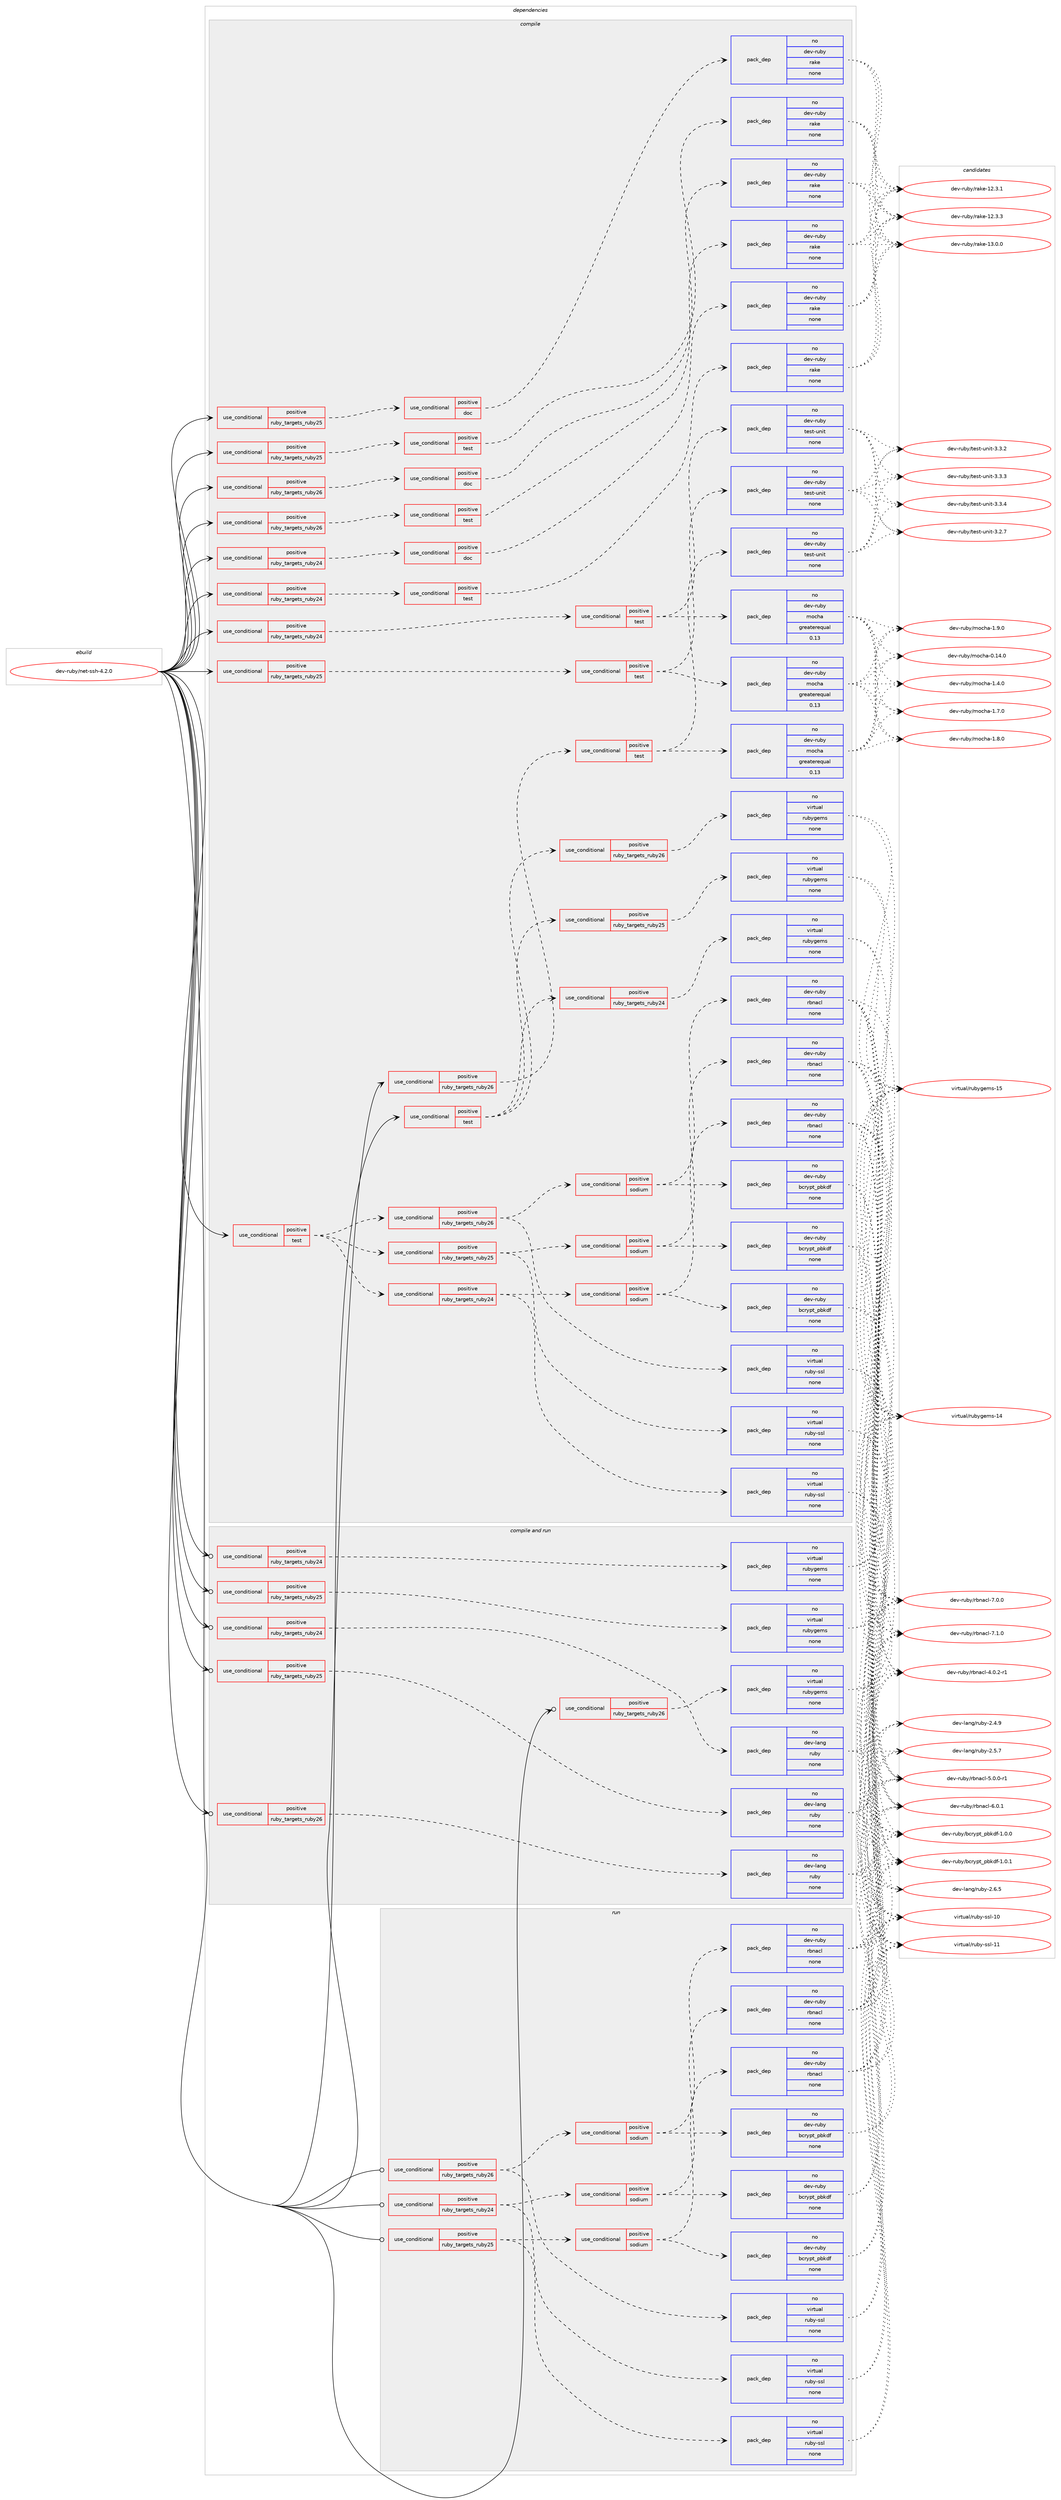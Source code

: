 digraph prolog {

# *************
# Graph options
# *************

newrank=true;
concentrate=true;
compound=true;
graph [rankdir=LR,fontname=Helvetica,fontsize=10,ranksep=1.5];#, ranksep=2.5, nodesep=0.2];
edge  [arrowhead=vee];
node  [fontname=Helvetica,fontsize=10];

# **********
# The ebuild
# **********

subgraph cluster_leftcol {
color=gray;
rank=same;
label=<<i>ebuild</i>>;
id [label="dev-ruby/net-ssh-4.2.0", color=red, width=4, href="../dev-ruby/net-ssh-4.2.0.svg"];
}

# ****************
# The dependencies
# ****************

subgraph cluster_midcol {
color=gray;
label=<<i>dependencies</i>>;
subgraph cluster_compile {
fillcolor="#eeeeee";
style=filled;
label=<<i>compile</i>>;
subgraph cond169025 {
dependency697955 [label=<<TABLE BORDER="0" CELLBORDER="1" CELLSPACING="0" CELLPADDING="4"><TR><TD ROWSPAN="3" CELLPADDING="10">use_conditional</TD></TR><TR><TD>positive</TD></TR><TR><TD>ruby_targets_ruby24</TD></TR></TABLE>>, shape=none, color=red];
subgraph cond169026 {
dependency697956 [label=<<TABLE BORDER="0" CELLBORDER="1" CELLSPACING="0" CELLPADDING="4"><TR><TD ROWSPAN="3" CELLPADDING="10">use_conditional</TD></TR><TR><TD>positive</TD></TR><TR><TD>doc</TD></TR></TABLE>>, shape=none, color=red];
subgraph pack516909 {
dependency697957 [label=<<TABLE BORDER="0" CELLBORDER="1" CELLSPACING="0" CELLPADDING="4" WIDTH="220"><TR><TD ROWSPAN="6" CELLPADDING="30">pack_dep</TD></TR><TR><TD WIDTH="110">no</TD></TR><TR><TD>dev-ruby</TD></TR><TR><TD>rake</TD></TR><TR><TD>none</TD></TR><TR><TD></TD></TR></TABLE>>, shape=none, color=blue];
}
dependency697956:e -> dependency697957:w [weight=20,style="dashed",arrowhead="vee"];
}
dependency697955:e -> dependency697956:w [weight=20,style="dashed",arrowhead="vee"];
}
id:e -> dependency697955:w [weight=20,style="solid",arrowhead="vee"];
subgraph cond169027 {
dependency697958 [label=<<TABLE BORDER="0" CELLBORDER="1" CELLSPACING="0" CELLPADDING="4"><TR><TD ROWSPAN="3" CELLPADDING="10">use_conditional</TD></TR><TR><TD>positive</TD></TR><TR><TD>ruby_targets_ruby24</TD></TR></TABLE>>, shape=none, color=red];
subgraph cond169028 {
dependency697959 [label=<<TABLE BORDER="0" CELLBORDER="1" CELLSPACING="0" CELLPADDING="4"><TR><TD ROWSPAN="3" CELLPADDING="10">use_conditional</TD></TR><TR><TD>positive</TD></TR><TR><TD>test</TD></TR></TABLE>>, shape=none, color=red];
subgraph pack516910 {
dependency697960 [label=<<TABLE BORDER="0" CELLBORDER="1" CELLSPACING="0" CELLPADDING="4" WIDTH="220"><TR><TD ROWSPAN="6" CELLPADDING="30">pack_dep</TD></TR><TR><TD WIDTH="110">no</TD></TR><TR><TD>dev-ruby</TD></TR><TR><TD>rake</TD></TR><TR><TD>none</TD></TR><TR><TD></TD></TR></TABLE>>, shape=none, color=blue];
}
dependency697959:e -> dependency697960:w [weight=20,style="dashed",arrowhead="vee"];
}
dependency697958:e -> dependency697959:w [weight=20,style="dashed",arrowhead="vee"];
}
id:e -> dependency697958:w [weight=20,style="solid",arrowhead="vee"];
subgraph cond169029 {
dependency697961 [label=<<TABLE BORDER="0" CELLBORDER="1" CELLSPACING="0" CELLPADDING="4"><TR><TD ROWSPAN="3" CELLPADDING="10">use_conditional</TD></TR><TR><TD>positive</TD></TR><TR><TD>ruby_targets_ruby24</TD></TR></TABLE>>, shape=none, color=red];
subgraph cond169030 {
dependency697962 [label=<<TABLE BORDER="0" CELLBORDER="1" CELLSPACING="0" CELLPADDING="4"><TR><TD ROWSPAN="3" CELLPADDING="10">use_conditional</TD></TR><TR><TD>positive</TD></TR><TR><TD>test</TD></TR></TABLE>>, shape=none, color=red];
subgraph pack516911 {
dependency697963 [label=<<TABLE BORDER="0" CELLBORDER="1" CELLSPACING="0" CELLPADDING="4" WIDTH="220"><TR><TD ROWSPAN="6" CELLPADDING="30">pack_dep</TD></TR><TR><TD WIDTH="110">no</TD></TR><TR><TD>dev-ruby</TD></TR><TR><TD>test-unit</TD></TR><TR><TD>none</TD></TR><TR><TD></TD></TR></TABLE>>, shape=none, color=blue];
}
dependency697962:e -> dependency697963:w [weight=20,style="dashed",arrowhead="vee"];
subgraph pack516912 {
dependency697964 [label=<<TABLE BORDER="0" CELLBORDER="1" CELLSPACING="0" CELLPADDING="4" WIDTH="220"><TR><TD ROWSPAN="6" CELLPADDING="30">pack_dep</TD></TR><TR><TD WIDTH="110">no</TD></TR><TR><TD>dev-ruby</TD></TR><TR><TD>mocha</TD></TR><TR><TD>greaterequal</TD></TR><TR><TD>0.13</TD></TR></TABLE>>, shape=none, color=blue];
}
dependency697962:e -> dependency697964:w [weight=20,style="dashed",arrowhead="vee"];
}
dependency697961:e -> dependency697962:w [weight=20,style="dashed",arrowhead="vee"];
}
id:e -> dependency697961:w [weight=20,style="solid",arrowhead="vee"];
subgraph cond169031 {
dependency697965 [label=<<TABLE BORDER="0" CELLBORDER="1" CELLSPACING="0" CELLPADDING="4"><TR><TD ROWSPAN="3" CELLPADDING="10">use_conditional</TD></TR><TR><TD>positive</TD></TR><TR><TD>ruby_targets_ruby25</TD></TR></TABLE>>, shape=none, color=red];
subgraph cond169032 {
dependency697966 [label=<<TABLE BORDER="0" CELLBORDER="1" CELLSPACING="0" CELLPADDING="4"><TR><TD ROWSPAN="3" CELLPADDING="10">use_conditional</TD></TR><TR><TD>positive</TD></TR><TR><TD>doc</TD></TR></TABLE>>, shape=none, color=red];
subgraph pack516913 {
dependency697967 [label=<<TABLE BORDER="0" CELLBORDER="1" CELLSPACING="0" CELLPADDING="4" WIDTH="220"><TR><TD ROWSPAN="6" CELLPADDING="30">pack_dep</TD></TR><TR><TD WIDTH="110">no</TD></TR><TR><TD>dev-ruby</TD></TR><TR><TD>rake</TD></TR><TR><TD>none</TD></TR><TR><TD></TD></TR></TABLE>>, shape=none, color=blue];
}
dependency697966:e -> dependency697967:w [weight=20,style="dashed",arrowhead="vee"];
}
dependency697965:e -> dependency697966:w [weight=20,style="dashed",arrowhead="vee"];
}
id:e -> dependency697965:w [weight=20,style="solid",arrowhead="vee"];
subgraph cond169033 {
dependency697968 [label=<<TABLE BORDER="0" CELLBORDER="1" CELLSPACING="0" CELLPADDING="4"><TR><TD ROWSPAN="3" CELLPADDING="10">use_conditional</TD></TR><TR><TD>positive</TD></TR><TR><TD>ruby_targets_ruby25</TD></TR></TABLE>>, shape=none, color=red];
subgraph cond169034 {
dependency697969 [label=<<TABLE BORDER="0" CELLBORDER="1" CELLSPACING="0" CELLPADDING="4"><TR><TD ROWSPAN="3" CELLPADDING="10">use_conditional</TD></TR><TR><TD>positive</TD></TR><TR><TD>test</TD></TR></TABLE>>, shape=none, color=red];
subgraph pack516914 {
dependency697970 [label=<<TABLE BORDER="0" CELLBORDER="1" CELLSPACING="0" CELLPADDING="4" WIDTH="220"><TR><TD ROWSPAN="6" CELLPADDING="30">pack_dep</TD></TR><TR><TD WIDTH="110">no</TD></TR><TR><TD>dev-ruby</TD></TR><TR><TD>rake</TD></TR><TR><TD>none</TD></TR><TR><TD></TD></TR></TABLE>>, shape=none, color=blue];
}
dependency697969:e -> dependency697970:w [weight=20,style="dashed",arrowhead="vee"];
}
dependency697968:e -> dependency697969:w [weight=20,style="dashed",arrowhead="vee"];
}
id:e -> dependency697968:w [weight=20,style="solid",arrowhead="vee"];
subgraph cond169035 {
dependency697971 [label=<<TABLE BORDER="0" CELLBORDER="1" CELLSPACING="0" CELLPADDING="4"><TR><TD ROWSPAN="3" CELLPADDING="10">use_conditional</TD></TR><TR><TD>positive</TD></TR><TR><TD>ruby_targets_ruby25</TD></TR></TABLE>>, shape=none, color=red];
subgraph cond169036 {
dependency697972 [label=<<TABLE BORDER="0" CELLBORDER="1" CELLSPACING="0" CELLPADDING="4"><TR><TD ROWSPAN="3" CELLPADDING="10">use_conditional</TD></TR><TR><TD>positive</TD></TR><TR><TD>test</TD></TR></TABLE>>, shape=none, color=red];
subgraph pack516915 {
dependency697973 [label=<<TABLE BORDER="0" CELLBORDER="1" CELLSPACING="0" CELLPADDING="4" WIDTH="220"><TR><TD ROWSPAN="6" CELLPADDING="30">pack_dep</TD></TR><TR><TD WIDTH="110">no</TD></TR><TR><TD>dev-ruby</TD></TR><TR><TD>test-unit</TD></TR><TR><TD>none</TD></TR><TR><TD></TD></TR></TABLE>>, shape=none, color=blue];
}
dependency697972:e -> dependency697973:w [weight=20,style="dashed",arrowhead="vee"];
subgraph pack516916 {
dependency697974 [label=<<TABLE BORDER="0" CELLBORDER="1" CELLSPACING="0" CELLPADDING="4" WIDTH="220"><TR><TD ROWSPAN="6" CELLPADDING="30">pack_dep</TD></TR><TR><TD WIDTH="110">no</TD></TR><TR><TD>dev-ruby</TD></TR><TR><TD>mocha</TD></TR><TR><TD>greaterequal</TD></TR><TR><TD>0.13</TD></TR></TABLE>>, shape=none, color=blue];
}
dependency697972:e -> dependency697974:w [weight=20,style="dashed",arrowhead="vee"];
}
dependency697971:e -> dependency697972:w [weight=20,style="dashed",arrowhead="vee"];
}
id:e -> dependency697971:w [weight=20,style="solid",arrowhead="vee"];
subgraph cond169037 {
dependency697975 [label=<<TABLE BORDER="0" CELLBORDER="1" CELLSPACING="0" CELLPADDING="4"><TR><TD ROWSPAN="3" CELLPADDING="10">use_conditional</TD></TR><TR><TD>positive</TD></TR><TR><TD>ruby_targets_ruby26</TD></TR></TABLE>>, shape=none, color=red];
subgraph cond169038 {
dependency697976 [label=<<TABLE BORDER="0" CELLBORDER="1" CELLSPACING="0" CELLPADDING="4"><TR><TD ROWSPAN="3" CELLPADDING="10">use_conditional</TD></TR><TR><TD>positive</TD></TR><TR><TD>doc</TD></TR></TABLE>>, shape=none, color=red];
subgraph pack516917 {
dependency697977 [label=<<TABLE BORDER="0" CELLBORDER="1" CELLSPACING="0" CELLPADDING="4" WIDTH="220"><TR><TD ROWSPAN="6" CELLPADDING="30">pack_dep</TD></TR><TR><TD WIDTH="110">no</TD></TR><TR><TD>dev-ruby</TD></TR><TR><TD>rake</TD></TR><TR><TD>none</TD></TR><TR><TD></TD></TR></TABLE>>, shape=none, color=blue];
}
dependency697976:e -> dependency697977:w [weight=20,style="dashed",arrowhead="vee"];
}
dependency697975:e -> dependency697976:w [weight=20,style="dashed",arrowhead="vee"];
}
id:e -> dependency697975:w [weight=20,style="solid",arrowhead="vee"];
subgraph cond169039 {
dependency697978 [label=<<TABLE BORDER="0" CELLBORDER="1" CELLSPACING="0" CELLPADDING="4"><TR><TD ROWSPAN="3" CELLPADDING="10">use_conditional</TD></TR><TR><TD>positive</TD></TR><TR><TD>ruby_targets_ruby26</TD></TR></TABLE>>, shape=none, color=red];
subgraph cond169040 {
dependency697979 [label=<<TABLE BORDER="0" CELLBORDER="1" CELLSPACING="0" CELLPADDING="4"><TR><TD ROWSPAN="3" CELLPADDING="10">use_conditional</TD></TR><TR><TD>positive</TD></TR><TR><TD>test</TD></TR></TABLE>>, shape=none, color=red];
subgraph pack516918 {
dependency697980 [label=<<TABLE BORDER="0" CELLBORDER="1" CELLSPACING="0" CELLPADDING="4" WIDTH="220"><TR><TD ROWSPAN="6" CELLPADDING="30">pack_dep</TD></TR><TR><TD WIDTH="110">no</TD></TR><TR><TD>dev-ruby</TD></TR><TR><TD>rake</TD></TR><TR><TD>none</TD></TR><TR><TD></TD></TR></TABLE>>, shape=none, color=blue];
}
dependency697979:e -> dependency697980:w [weight=20,style="dashed",arrowhead="vee"];
}
dependency697978:e -> dependency697979:w [weight=20,style="dashed",arrowhead="vee"];
}
id:e -> dependency697978:w [weight=20,style="solid",arrowhead="vee"];
subgraph cond169041 {
dependency697981 [label=<<TABLE BORDER="0" CELLBORDER="1" CELLSPACING="0" CELLPADDING="4"><TR><TD ROWSPAN="3" CELLPADDING="10">use_conditional</TD></TR><TR><TD>positive</TD></TR><TR><TD>ruby_targets_ruby26</TD></TR></TABLE>>, shape=none, color=red];
subgraph cond169042 {
dependency697982 [label=<<TABLE BORDER="0" CELLBORDER="1" CELLSPACING="0" CELLPADDING="4"><TR><TD ROWSPAN="3" CELLPADDING="10">use_conditional</TD></TR><TR><TD>positive</TD></TR><TR><TD>test</TD></TR></TABLE>>, shape=none, color=red];
subgraph pack516919 {
dependency697983 [label=<<TABLE BORDER="0" CELLBORDER="1" CELLSPACING="0" CELLPADDING="4" WIDTH="220"><TR><TD ROWSPAN="6" CELLPADDING="30">pack_dep</TD></TR><TR><TD WIDTH="110">no</TD></TR><TR><TD>dev-ruby</TD></TR><TR><TD>test-unit</TD></TR><TR><TD>none</TD></TR><TR><TD></TD></TR></TABLE>>, shape=none, color=blue];
}
dependency697982:e -> dependency697983:w [weight=20,style="dashed",arrowhead="vee"];
subgraph pack516920 {
dependency697984 [label=<<TABLE BORDER="0" CELLBORDER="1" CELLSPACING="0" CELLPADDING="4" WIDTH="220"><TR><TD ROWSPAN="6" CELLPADDING="30">pack_dep</TD></TR><TR><TD WIDTH="110">no</TD></TR><TR><TD>dev-ruby</TD></TR><TR><TD>mocha</TD></TR><TR><TD>greaterequal</TD></TR><TR><TD>0.13</TD></TR></TABLE>>, shape=none, color=blue];
}
dependency697982:e -> dependency697984:w [weight=20,style="dashed",arrowhead="vee"];
}
dependency697981:e -> dependency697982:w [weight=20,style="dashed",arrowhead="vee"];
}
id:e -> dependency697981:w [weight=20,style="solid",arrowhead="vee"];
subgraph cond169043 {
dependency697985 [label=<<TABLE BORDER="0" CELLBORDER="1" CELLSPACING="0" CELLPADDING="4"><TR><TD ROWSPAN="3" CELLPADDING="10">use_conditional</TD></TR><TR><TD>positive</TD></TR><TR><TD>test</TD></TR></TABLE>>, shape=none, color=red];
subgraph cond169044 {
dependency697986 [label=<<TABLE BORDER="0" CELLBORDER="1" CELLSPACING="0" CELLPADDING="4"><TR><TD ROWSPAN="3" CELLPADDING="10">use_conditional</TD></TR><TR><TD>positive</TD></TR><TR><TD>ruby_targets_ruby24</TD></TR></TABLE>>, shape=none, color=red];
subgraph pack516921 {
dependency697987 [label=<<TABLE BORDER="0" CELLBORDER="1" CELLSPACING="0" CELLPADDING="4" WIDTH="220"><TR><TD ROWSPAN="6" CELLPADDING="30">pack_dep</TD></TR><TR><TD WIDTH="110">no</TD></TR><TR><TD>virtual</TD></TR><TR><TD>ruby-ssl</TD></TR><TR><TD>none</TD></TR><TR><TD></TD></TR></TABLE>>, shape=none, color=blue];
}
dependency697986:e -> dependency697987:w [weight=20,style="dashed",arrowhead="vee"];
subgraph cond169045 {
dependency697988 [label=<<TABLE BORDER="0" CELLBORDER="1" CELLSPACING="0" CELLPADDING="4"><TR><TD ROWSPAN="3" CELLPADDING="10">use_conditional</TD></TR><TR><TD>positive</TD></TR><TR><TD>sodium</TD></TR></TABLE>>, shape=none, color=red];
subgraph pack516922 {
dependency697989 [label=<<TABLE BORDER="0" CELLBORDER="1" CELLSPACING="0" CELLPADDING="4" WIDTH="220"><TR><TD ROWSPAN="6" CELLPADDING="30">pack_dep</TD></TR><TR><TD WIDTH="110">no</TD></TR><TR><TD>dev-ruby</TD></TR><TR><TD>rbnacl</TD></TR><TR><TD>none</TD></TR><TR><TD></TD></TR></TABLE>>, shape=none, color=blue];
}
dependency697988:e -> dependency697989:w [weight=20,style="dashed",arrowhead="vee"];
subgraph pack516923 {
dependency697990 [label=<<TABLE BORDER="0" CELLBORDER="1" CELLSPACING="0" CELLPADDING="4" WIDTH="220"><TR><TD ROWSPAN="6" CELLPADDING="30">pack_dep</TD></TR><TR><TD WIDTH="110">no</TD></TR><TR><TD>dev-ruby</TD></TR><TR><TD>bcrypt_pbkdf</TD></TR><TR><TD>none</TD></TR><TR><TD></TD></TR></TABLE>>, shape=none, color=blue];
}
dependency697988:e -> dependency697990:w [weight=20,style="dashed",arrowhead="vee"];
}
dependency697986:e -> dependency697988:w [weight=20,style="dashed",arrowhead="vee"];
}
dependency697985:e -> dependency697986:w [weight=20,style="dashed",arrowhead="vee"];
subgraph cond169046 {
dependency697991 [label=<<TABLE BORDER="0" CELLBORDER="1" CELLSPACING="0" CELLPADDING="4"><TR><TD ROWSPAN="3" CELLPADDING="10">use_conditional</TD></TR><TR><TD>positive</TD></TR><TR><TD>ruby_targets_ruby25</TD></TR></TABLE>>, shape=none, color=red];
subgraph pack516924 {
dependency697992 [label=<<TABLE BORDER="0" CELLBORDER="1" CELLSPACING="0" CELLPADDING="4" WIDTH="220"><TR><TD ROWSPAN="6" CELLPADDING="30">pack_dep</TD></TR><TR><TD WIDTH="110">no</TD></TR><TR><TD>virtual</TD></TR><TR><TD>ruby-ssl</TD></TR><TR><TD>none</TD></TR><TR><TD></TD></TR></TABLE>>, shape=none, color=blue];
}
dependency697991:e -> dependency697992:w [weight=20,style="dashed",arrowhead="vee"];
subgraph cond169047 {
dependency697993 [label=<<TABLE BORDER="0" CELLBORDER="1" CELLSPACING="0" CELLPADDING="4"><TR><TD ROWSPAN="3" CELLPADDING="10">use_conditional</TD></TR><TR><TD>positive</TD></TR><TR><TD>sodium</TD></TR></TABLE>>, shape=none, color=red];
subgraph pack516925 {
dependency697994 [label=<<TABLE BORDER="0" CELLBORDER="1" CELLSPACING="0" CELLPADDING="4" WIDTH="220"><TR><TD ROWSPAN="6" CELLPADDING="30">pack_dep</TD></TR><TR><TD WIDTH="110">no</TD></TR><TR><TD>dev-ruby</TD></TR><TR><TD>rbnacl</TD></TR><TR><TD>none</TD></TR><TR><TD></TD></TR></TABLE>>, shape=none, color=blue];
}
dependency697993:e -> dependency697994:w [weight=20,style="dashed",arrowhead="vee"];
subgraph pack516926 {
dependency697995 [label=<<TABLE BORDER="0" CELLBORDER="1" CELLSPACING="0" CELLPADDING="4" WIDTH="220"><TR><TD ROWSPAN="6" CELLPADDING="30">pack_dep</TD></TR><TR><TD WIDTH="110">no</TD></TR><TR><TD>dev-ruby</TD></TR><TR><TD>bcrypt_pbkdf</TD></TR><TR><TD>none</TD></TR><TR><TD></TD></TR></TABLE>>, shape=none, color=blue];
}
dependency697993:e -> dependency697995:w [weight=20,style="dashed",arrowhead="vee"];
}
dependency697991:e -> dependency697993:w [weight=20,style="dashed",arrowhead="vee"];
}
dependency697985:e -> dependency697991:w [weight=20,style="dashed",arrowhead="vee"];
subgraph cond169048 {
dependency697996 [label=<<TABLE BORDER="0" CELLBORDER="1" CELLSPACING="0" CELLPADDING="4"><TR><TD ROWSPAN="3" CELLPADDING="10">use_conditional</TD></TR><TR><TD>positive</TD></TR><TR><TD>ruby_targets_ruby26</TD></TR></TABLE>>, shape=none, color=red];
subgraph pack516927 {
dependency697997 [label=<<TABLE BORDER="0" CELLBORDER="1" CELLSPACING="0" CELLPADDING="4" WIDTH="220"><TR><TD ROWSPAN="6" CELLPADDING="30">pack_dep</TD></TR><TR><TD WIDTH="110">no</TD></TR><TR><TD>virtual</TD></TR><TR><TD>ruby-ssl</TD></TR><TR><TD>none</TD></TR><TR><TD></TD></TR></TABLE>>, shape=none, color=blue];
}
dependency697996:e -> dependency697997:w [weight=20,style="dashed",arrowhead="vee"];
subgraph cond169049 {
dependency697998 [label=<<TABLE BORDER="0" CELLBORDER="1" CELLSPACING="0" CELLPADDING="4"><TR><TD ROWSPAN="3" CELLPADDING="10">use_conditional</TD></TR><TR><TD>positive</TD></TR><TR><TD>sodium</TD></TR></TABLE>>, shape=none, color=red];
subgraph pack516928 {
dependency697999 [label=<<TABLE BORDER="0" CELLBORDER="1" CELLSPACING="0" CELLPADDING="4" WIDTH="220"><TR><TD ROWSPAN="6" CELLPADDING="30">pack_dep</TD></TR><TR><TD WIDTH="110">no</TD></TR><TR><TD>dev-ruby</TD></TR><TR><TD>rbnacl</TD></TR><TR><TD>none</TD></TR><TR><TD></TD></TR></TABLE>>, shape=none, color=blue];
}
dependency697998:e -> dependency697999:w [weight=20,style="dashed",arrowhead="vee"];
subgraph pack516929 {
dependency698000 [label=<<TABLE BORDER="0" CELLBORDER="1" CELLSPACING="0" CELLPADDING="4" WIDTH="220"><TR><TD ROWSPAN="6" CELLPADDING="30">pack_dep</TD></TR><TR><TD WIDTH="110">no</TD></TR><TR><TD>dev-ruby</TD></TR><TR><TD>bcrypt_pbkdf</TD></TR><TR><TD>none</TD></TR><TR><TD></TD></TR></TABLE>>, shape=none, color=blue];
}
dependency697998:e -> dependency698000:w [weight=20,style="dashed",arrowhead="vee"];
}
dependency697996:e -> dependency697998:w [weight=20,style="dashed",arrowhead="vee"];
}
dependency697985:e -> dependency697996:w [weight=20,style="dashed",arrowhead="vee"];
}
id:e -> dependency697985:w [weight=20,style="solid",arrowhead="vee"];
subgraph cond169050 {
dependency698001 [label=<<TABLE BORDER="0" CELLBORDER="1" CELLSPACING="0" CELLPADDING="4"><TR><TD ROWSPAN="3" CELLPADDING="10">use_conditional</TD></TR><TR><TD>positive</TD></TR><TR><TD>test</TD></TR></TABLE>>, shape=none, color=red];
subgraph cond169051 {
dependency698002 [label=<<TABLE BORDER="0" CELLBORDER="1" CELLSPACING="0" CELLPADDING="4"><TR><TD ROWSPAN="3" CELLPADDING="10">use_conditional</TD></TR><TR><TD>positive</TD></TR><TR><TD>ruby_targets_ruby24</TD></TR></TABLE>>, shape=none, color=red];
subgraph pack516930 {
dependency698003 [label=<<TABLE BORDER="0" CELLBORDER="1" CELLSPACING="0" CELLPADDING="4" WIDTH="220"><TR><TD ROWSPAN="6" CELLPADDING="30">pack_dep</TD></TR><TR><TD WIDTH="110">no</TD></TR><TR><TD>virtual</TD></TR><TR><TD>rubygems</TD></TR><TR><TD>none</TD></TR><TR><TD></TD></TR></TABLE>>, shape=none, color=blue];
}
dependency698002:e -> dependency698003:w [weight=20,style="dashed",arrowhead="vee"];
}
dependency698001:e -> dependency698002:w [weight=20,style="dashed",arrowhead="vee"];
subgraph cond169052 {
dependency698004 [label=<<TABLE BORDER="0" CELLBORDER="1" CELLSPACING="0" CELLPADDING="4"><TR><TD ROWSPAN="3" CELLPADDING="10">use_conditional</TD></TR><TR><TD>positive</TD></TR><TR><TD>ruby_targets_ruby25</TD></TR></TABLE>>, shape=none, color=red];
subgraph pack516931 {
dependency698005 [label=<<TABLE BORDER="0" CELLBORDER="1" CELLSPACING="0" CELLPADDING="4" WIDTH="220"><TR><TD ROWSPAN="6" CELLPADDING="30">pack_dep</TD></TR><TR><TD WIDTH="110">no</TD></TR><TR><TD>virtual</TD></TR><TR><TD>rubygems</TD></TR><TR><TD>none</TD></TR><TR><TD></TD></TR></TABLE>>, shape=none, color=blue];
}
dependency698004:e -> dependency698005:w [weight=20,style="dashed",arrowhead="vee"];
}
dependency698001:e -> dependency698004:w [weight=20,style="dashed",arrowhead="vee"];
subgraph cond169053 {
dependency698006 [label=<<TABLE BORDER="0" CELLBORDER="1" CELLSPACING="0" CELLPADDING="4"><TR><TD ROWSPAN="3" CELLPADDING="10">use_conditional</TD></TR><TR><TD>positive</TD></TR><TR><TD>ruby_targets_ruby26</TD></TR></TABLE>>, shape=none, color=red];
subgraph pack516932 {
dependency698007 [label=<<TABLE BORDER="0" CELLBORDER="1" CELLSPACING="0" CELLPADDING="4" WIDTH="220"><TR><TD ROWSPAN="6" CELLPADDING="30">pack_dep</TD></TR><TR><TD WIDTH="110">no</TD></TR><TR><TD>virtual</TD></TR><TR><TD>rubygems</TD></TR><TR><TD>none</TD></TR><TR><TD></TD></TR></TABLE>>, shape=none, color=blue];
}
dependency698006:e -> dependency698007:w [weight=20,style="dashed",arrowhead="vee"];
}
dependency698001:e -> dependency698006:w [weight=20,style="dashed",arrowhead="vee"];
}
id:e -> dependency698001:w [weight=20,style="solid",arrowhead="vee"];
}
subgraph cluster_compileandrun {
fillcolor="#eeeeee";
style=filled;
label=<<i>compile and run</i>>;
subgraph cond169054 {
dependency698008 [label=<<TABLE BORDER="0" CELLBORDER="1" CELLSPACING="0" CELLPADDING="4"><TR><TD ROWSPAN="3" CELLPADDING="10">use_conditional</TD></TR><TR><TD>positive</TD></TR><TR><TD>ruby_targets_ruby24</TD></TR></TABLE>>, shape=none, color=red];
subgraph pack516933 {
dependency698009 [label=<<TABLE BORDER="0" CELLBORDER="1" CELLSPACING="0" CELLPADDING="4" WIDTH="220"><TR><TD ROWSPAN="6" CELLPADDING="30">pack_dep</TD></TR><TR><TD WIDTH="110">no</TD></TR><TR><TD>dev-lang</TD></TR><TR><TD>ruby</TD></TR><TR><TD>none</TD></TR><TR><TD></TD></TR></TABLE>>, shape=none, color=blue];
}
dependency698008:e -> dependency698009:w [weight=20,style="dashed",arrowhead="vee"];
}
id:e -> dependency698008:w [weight=20,style="solid",arrowhead="odotvee"];
subgraph cond169055 {
dependency698010 [label=<<TABLE BORDER="0" CELLBORDER="1" CELLSPACING="0" CELLPADDING="4"><TR><TD ROWSPAN="3" CELLPADDING="10">use_conditional</TD></TR><TR><TD>positive</TD></TR><TR><TD>ruby_targets_ruby24</TD></TR></TABLE>>, shape=none, color=red];
subgraph pack516934 {
dependency698011 [label=<<TABLE BORDER="0" CELLBORDER="1" CELLSPACING="0" CELLPADDING="4" WIDTH="220"><TR><TD ROWSPAN="6" CELLPADDING="30">pack_dep</TD></TR><TR><TD WIDTH="110">no</TD></TR><TR><TD>virtual</TD></TR><TR><TD>rubygems</TD></TR><TR><TD>none</TD></TR><TR><TD></TD></TR></TABLE>>, shape=none, color=blue];
}
dependency698010:e -> dependency698011:w [weight=20,style="dashed",arrowhead="vee"];
}
id:e -> dependency698010:w [weight=20,style="solid",arrowhead="odotvee"];
subgraph cond169056 {
dependency698012 [label=<<TABLE BORDER="0" CELLBORDER="1" CELLSPACING="0" CELLPADDING="4"><TR><TD ROWSPAN="3" CELLPADDING="10">use_conditional</TD></TR><TR><TD>positive</TD></TR><TR><TD>ruby_targets_ruby25</TD></TR></TABLE>>, shape=none, color=red];
subgraph pack516935 {
dependency698013 [label=<<TABLE BORDER="0" CELLBORDER="1" CELLSPACING="0" CELLPADDING="4" WIDTH="220"><TR><TD ROWSPAN="6" CELLPADDING="30">pack_dep</TD></TR><TR><TD WIDTH="110">no</TD></TR><TR><TD>dev-lang</TD></TR><TR><TD>ruby</TD></TR><TR><TD>none</TD></TR><TR><TD></TD></TR></TABLE>>, shape=none, color=blue];
}
dependency698012:e -> dependency698013:w [weight=20,style="dashed",arrowhead="vee"];
}
id:e -> dependency698012:w [weight=20,style="solid",arrowhead="odotvee"];
subgraph cond169057 {
dependency698014 [label=<<TABLE BORDER="0" CELLBORDER="1" CELLSPACING="0" CELLPADDING="4"><TR><TD ROWSPAN="3" CELLPADDING="10">use_conditional</TD></TR><TR><TD>positive</TD></TR><TR><TD>ruby_targets_ruby25</TD></TR></TABLE>>, shape=none, color=red];
subgraph pack516936 {
dependency698015 [label=<<TABLE BORDER="0" CELLBORDER="1" CELLSPACING="0" CELLPADDING="4" WIDTH="220"><TR><TD ROWSPAN="6" CELLPADDING="30">pack_dep</TD></TR><TR><TD WIDTH="110">no</TD></TR><TR><TD>virtual</TD></TR><TR><TD>rubygems</TD></TR><TR><TD>none</TD></TR><TR><TD></TD></TR></TABLE>>, shape=none, color=blue];
}
dependency698014:e -> dependency698015:w [weight=20,style="dashed",arrowhead="vee"];
}
id:e -> dependency698014:w [weight=20,style="solid",arrowhead="odotvee"];
subgraph cond169058 {
dependency698016 [label=<<TABLE BORDER="0" CELLBORDER="1" CELLSPACING="0" CELLPADDING="4"><TR><TD ROWSPAN="3" CELLPADDING="10">use_conditional</TD></TR><TR><TD>positive</TD></TR><TR><TD>ruby_targets_ruby26</TD></TR></TABLE>>, shape=none, color=red];
subgraph pack516937 {
dependency698017 [label=<<TABLE BORDER="0" CELLBORDER="1" CELLSPACING="0" CELLPADDING="4" WIDTH="220"><TR><TD ROWSPAN="6" CELLPADDING="30">pack_dep</TD></TR><TR><TD WIDTH="110">no</TD></TR><TR><TD>dev-lang</TD></TR><TR><TD>ruby</TD></TR><TR><TD>none</TD></TR><TR><TD></TD></TR></TABLE>>, shape=none, color=blue];
}
dependency698016:e -> dependency698017:w [weight=20,style="dashed",arrowhead="vee"];
}
id:e -> dependency698016:w [weight=20,style="solid",arrowhead="odotvee"];
subgraph cond169059 {
dependency698018 [label=<<TABLE BORDER="0" CELLBORDER="1" CELLSPACING="0" CELLPADDING="4"><TR><TD ROWSPAN="3" CELLPADDING="10">use_conditional</TD></TR><TR><TD>positive</TD></TR><TR><TD>ruby_targets_ruby26</TD></TR></TABLE>>, shape=none, color=red];
subgraph pack516938 {
dependency698019 [label=<<TABLE BORDER="0" CELLBORDER="1" CELLSPACING="0" CELLPADDING="4" WIDTH="220"><TR><TD ROWSPAN="6" CELLPADDING="30">pack_dep</TD></TR><TR><TD WIDTH="110">no</TD></TR><TR><TD>virtual</TD></TR><TR><TD>rubygems</TD></TR><TR><TD>none</TD></TR><TR><TD></TD></TR></TABLE>>, shape=none, color=blue];
}
dependency698018:e -> dependency698019:w [weight=20,style="dashed",arrowhead="vee"];
}
id:e -> dependency698018:w [weight=20,style="solid",arrowhead="odotvee"];
}
subgraph cluster_run {
fillcolor="#eeeeee";
style=filled;
label=<<i>run</i>>;
subgraph cond169060 {
dependency698020 [label=<<TABLE BORDER="0" CELLBORDER="1" CELLSPACING="0" CELLPADDING="4"><TR><TD ROWSPAN="3" CELLPADDING="10">use_conditional</TD></TR><TR><TD>positive</TD></TR><TR><TD>ruby_targets_ruby24</TD></TR></TABLE>>, shape=none, color=red];
subgraph pack516939 {
dependency698021 [label=<<TABLE BORDER="0" CELLBORDER="1" CELLSPACING="0" CELLPADDING="4" WIDTH="220"><TR><TD ROWSPAN="6" CELLPADDING="30">pack_dep</TD></TR><TR><TD WIDTH="110">no</TD></TR><TR><TD>virtual</TD></TR><TR><TD>ruby-ssl</TD></TR><TR><TD>none</TD></TR><TR><TD></TD></TR></TABLE>>, shape=none, color=blue];
}
dependency698020:e -> dependency698021:w [weight=20,style="dashed",arrowhead="vee"];
subgraph cond169061 {
dependency698022 [label=<<TABLE BORDER="0" CELLBORDER="1" CELLSPACING="0" CELLPADDING="4"><TR><TD ROWSPAN="3" CELLPADDING="10">use_conditional</TD></TR><TR><TD>positive</TD></TR><TR><TD>sodium</TD></TR></TABLE>>, shape=none, color=red];
subgraph pack516940 {
dependency698023 [label=<<TABLE BORDER="0" CELLBORDER="1" CELLSPACING="0" CELLPADDING="4" WIDTH="220"><TR><TD ROWSPAN="6" CELLPADDING="30">pack_dep</TD></TR><TR><TD WIDTH="110">no</TD></TR><TR><TD>dev-ruby</TD></TR><TR><TD>rbnacl</TD></TR><TR><TD>none</TD></TR><TR><TD></TD></TR></TABLE>>, shape=none, color=blue];
}
dependency698022:e -> dependency698023:w [weight=20,style="dashed",arrowhead="vee"];
subgraph pack516941 {
dependency698024 [label=<<TABLE BORDER="0" CELLBORDER="1" CELLSPACING="0" CELLPADDING="4" WIDTH="220"><TR><TD ROWSPAN="6" CELLPADDING="30">pack_dep</TD></TR><TR><TD WIDTH="110">no</TD></TR><TR><TD>dev-ruby</TD></TR><TR><TD>bcrypt_pbkdf</TD></TR><TR><TD>none</TD></TR><TR><TD></TD></TR></TABLE>>, shape=none, color=blue];
}
dependency698022:e -> dependency698024:w [weight=20,style="dashed",arrowhead="vee"];
}
dependency698020:e -> dependency698022:w [weight=20,style="dashed",arrowhead="vee"];
}
id:e -> dependency698020:w [weight=20,style="solid",arrowhead="odot"];
subgraph cond169062 {
dependency698025 [label=<<TABLE BORDER="0" CELLBORDER="1" CELLSPACING="0" CELLPADDING="4"><TR><TD ROWSPAN="3" CELLPADDING="10">use_conditional</TD></TR><TR><TD>positive</TD></TR><TR><TD>ruby_targets_ruby25</TD></TR></TABLE>>, shape=none, color=red];
subgraph pack516942 {
dependency698026 [label=<<TABLE BORDER="0" CELLBORDER="1" CELLSPACING="0" CELLPADDING="4" WIDTH="220"><TR><TD ROWSPAN="6" CELLPADDING="30">pack_dep</TD></TR><TR><TD WIDTH="110">no</TD></TR><TR><TD>virtual</TD></TR><TR><TD>ruby-ssl</TD></TR><TR><TD>none</TD></TR><TR><TD></TD></TR></TABLE>>, shape=none, color=blue];
}
dependency698025:e -> dependency698026:w [weight=20,style="dashed",arrowhead="vee"];
subgraph cond169063 {
dependency698027 [label=<<TABLE BORDER="0" CELLBORDER="1" CELLSPACING="0" CELLPADDING="4"><TR><TD ROWSPAN="3" CELLPADDING="10">use_conditional</TD></TR><TR><TD>positive</TD></TR><TR><TD>sodium</TD></TR></TABLE>>, shape=none, color=red];
subgraph pack516943 {
dependency698028 [label=<<TABLE BORDER="0" CELLBORDER="1" CELLSPACING="0" CELLPADDING="4" WIDTH="220"><TR><TD ROWSPAN="6" CELLPADDING="30">pack_dep</TD></TR><TR><TD WIDTH="110">no</TD></TR><TR><TD>dev-ruby</TD></TR><TR><TD>rbnacl</TD></TR><TR><TD>none</TD></TR><TR><TD></TD></TR></TABLE>>, shape=none, color=blue];
}
dependency698027:e -> dependency698028:w [weight=20,style="dashed",arrowhead="vee"];
subgraph pack516944 {
dependency698029 [label=<<TABLE BORDER="0" CELLBORDER="1" CELLSPACING="0" CELLPADDING="4" WIDTH="220"><TR><TD ROWSPAN="6" CELLPADDING="30">pack_dep</TD></TR><TR><TD WIDTH="110">no</TD></TR><TR><TD>dev-ruby</TD></TR><TR><TD>bcrypt_pbkdf</TD></TR><TR><TD>none</TD></TR><TR><TD></TD></TR></TABLE>>, shape=none, color=blue];
}
dependency698027:e -> dependency698029:w [weight=20,style="dashed",arrowhead="vee"];
}
dependency698025:e -> dependency698027:w [weight=20,style="dashed",arrowhead="vee"];
}
id:e -> dependency698025:w [weight=20,style="solid",arrowhead="odot"];
subgraph cond169064 {
dependency698030 [label=<<TABLE BORDER="0" CELLBORDER="1" CELLSPACING="0" CELLPADDING="4"><TR><TD ROWSPAN="3" CELLPADDING="10">use_conditional</TD></TR><TR><TD>positive</TD></TR><TR><TD>ruby_targets_ruby26</TD></TR></TABLE>>, shape=none, color=red];
subgraph pack516945 {
dependency698031 [label=<<TABLE BORDER="0" CELLBORDER="1" CELLSPACING="0" CELLPADDING="4" WIDTH="220"><TR><TD ROWSPAN="6" CELLPADDING="30">pack_dep</TD></TR><TR><TD WIDTH="110">no</TD></TR><TR><TD>virtual</TD></TR><TR><TD>ruby-ssl</TD></TR><TR><TD>none</TD></TR><TR><TD></TD></TR></TABLE>>, shape=none, color=blue];
}
dependency698030:e -> dependency698031:w [weight=20,style="dashed",arrowhead="vee"];
subgraph cond169065 {
dependency698032 [label=<<TABLE BORDER="0" CELLBORDER="1" CELLSPACING="0" CELLPADDING="4"><TR><TD ROWSPAN="3" CELLPADDING="10">use_conditional</TD></TR><TR><TD>positive</TD></TR><TR><TD>sodium</TD></TR></TABLE>>, shape=none, color=red];
subgraph pack516946 {
dependency698033 [label=<<TABLE BORDER="0" CELLBORDER="1" CELLSPACING="0" CELLPADDING="4" WIDTH="220"><TR><TD ROWSPAN="6" CELLPADDING="30">pack_dep</TD></TR><TR><TD WIDTH="110">no</TD></TR><TR><TD>dev-ruby</TD></TR><TR><TD>rbnacl</TD></TR><TR><TD>none</TD></TR><TR><TD></TD></TR></TABLE>>, shape=none, color=blue];
}
dependency698032:e -> dependency698033:w [weight=20,style="dashed",arrowhead="vee"];
subgraph pack516947 {
dependency698034 [label=<<TABLE BORDER="0" CELLBORDER="1" CELLSPACING="0" CELLPADDING="4" WIDTH="220"><TR><TD ROWSPAN="6" CELLPADDING="30">pack_dep</TD></TR><TR><TD WIDTH="110">no</TD></TR><TR><TD>dev-ruby</TD></TR><TR><TD>bcrypt_pbkdf</TD></TR><TR><TD>none</TD></TR><TR><TD></TD></TR></TABLE>>, shape=none, color=blue];
}
dependency698032:e -> dependency698034:w [weight=20,style="dashed",arrowhead="vee"];
}
dependency698030:e -> dependency698032:w [weight=20,style="dashed",arrowhead="vee"];
}
id:e -> dependency698030:w [weight=20,style="solid",arrowhead="odot"];
}
}

# **************
# The candidates
# **************

subgraph cluster_choices {
rank=same;
color=gray;
label=<<i>candidates</i>>;

subgraph choice516909 {
color=black;
nodesep=1;
choice1001011184511411798121471149710710145495046514649 [label="dev-ruby/rake-12.3.1", color=red, width=4,href="../dev-ruby/rake-12.3.1.svg"];
choice1001011184511411798121471149710710145495046514651 [label="dev-ruby/rake-12.3.3", color=red, width=4,href="../dev-ruby/rake-12.3.3.svg"];
choice1001011184511411798121471149710710145495146484648 [label="dev-ruby/rake-13.0.0", color=red, width=4,href="../dev-ruby/rake-13.0.0.svg"];
dependency697957:e -> choice1001011184511411798121471149710710145495046514649:w [style=dotted,weight="100"];
dependency697957:e -> choice1001011184511411798121471149710710145495046514651:w [style=dotted,weight="100"];
dependency697957:e -> choice1001011184511411798121471149710710145495146484648:w [style=dotted,weight="100"];
}
subgraph choice516910 {
color=black;
nodesep=1;
choice1001011184511411798121471149710710145495046514649 [label="dev-ruby/rake-12.3.1", color=red, width=4,href="../dev-ruby/rake-12.3.1.svg"];
choice1001011184511411798121471149710710145495046514651 [label="dev-ruby/rake-12.3.3", color=red, width=4,href="../dev-ruby/rake-12.3.3.svg"];
choice1001011184511411798121471149710710145495146484648 [label="dev-ruby/rake-13.0.0", color=red, width=4,href="../dev-ruby/rake-13.0.0.svg"];
dependency697960:e -> choice1001011184511411798121471149710710145495046514649:w [style=dotted,weight="100"];
dependency697960:e -> choice1001011184511411798121471149710710145495046514651:w [style=dotted,weight="100"];
dependency697960:e -> choice1001011184511411798121471149710710145495146484648:w [style=dotted,weight="100"];
}
subgraph choice516911 {
color=black;
nodesep=1;
choice10010111845114117981214711610111511645117110105116455146504655 [label="dev-ruby/test-unit-3.2.7", color=red, width=4,href="../dev-ruby/test-unit-3.2.7.svg"];
choice10010111845114117981214711610111511645117110105116455146514650 [label="dev-ruby/test-unit-3.3.2", color=red, width=4,href="../dev-ruby/test-unit-3.3.2.svg"];
choice10010111845114117981214711610111511645117110105116455146514651 [label="dev-ruby/test-unit-3.3.3", color=red, width=4,href="../dev-ruby/test-unit-3.3.3.svg"];
choice10010111845114117981214711610111511645117110105116455146514652 [label="dev-ruby/test-unit-3.3.4", color=red, width=4,href="../dev-ruby/test-unit-3.3.4.svg"];
dependency697963:e -> choice10010111845114117981214711610111511645117110105116455146504655:w [style=dotted,weight="100"];
dependency697963:e -> choice10010111845114117981214711610111511645117110105116455146514650:w [style=dotted,weight="100"];
dependency697963:e -> choice10010111845114117981214711610111511645117110105116455146514651:w [style=dotted,weight="100"];
dependency697963:e -> choice10010111845114117981214711610111511645117110105116455146514652:w [style=dotted,weight="100"];
}
subgraph choice516912 {
color=black;
nodesep=1;
choice100101118451141179812147109111991049745484649524648 [label="dev-ruby/mocha-0.14.0", color=red, width=4,href="../dev-ruby/mocha-0.14.0.svg"];
choice1001011184511411798121471091119910497454946524648 [label="dev-ruby/mocha-1.4.0", color=red, width=4,href="../dev-ruby/mocha-1.4.0.svg"];
choice1001011184511411798121471091119910497454946554648 [label="dev-ruby/mocha-1.7.0", color=red, width=4,href="../dev-ruby/mocha-1.7.0.svg"];
choice1001011184511411798121471091119910497454946564648 [label="dev-ruby/mocha-1.8.0", color=red, width=4,href="../dev-ruby/mocha-1.8.0.svg"];
choice1001011184511411798121471091119910497454946574648 [label="dev-ruby/mocha-1.9.0", color=red, width=4,href="../dev-ruby/mocha-1.9.0.svg"];
dependency697964:e -> choice100101118451141179812147109111991049745484649524648:w [style=dotted,weight="100"];
dependency697964:e -> choice1001011184511411798121471091119910497454946524648:w [style=dotted,weight="100"];
dependency697964:e -> choice1001011184511411798121471091119910497454946554648:w [style=dotted,weight="100"];
dependency697964:e -> choice1001011184511411798121471091119910497454946564648:w [style=dotted,weight="100"];
dependency697964:e -> choice1001011184511411798121471091119910497454946574648:w [style=dotted,weight="100"];
}
subgraph choice516913 {
color=black;
nodesep=1;
choice1001011184511411798121471149710710145495046514649 [label="dev-ruby/rake-12.3.1", color=red, width=4,href="../dev-ruby/rake-12.3.1.svg"];
choice1001011184511411798121471149710710145495046514651 [label="dev-ruby/rake-12.3.3", color=red, width=4,href="../dev-ruby/rake-12.3.3.svg"];
choice1001011184511411798121471149710710145495146484648 [label="dev-ruby/rake-13.0.0", color=red, width=4,href="../dev-ruby/rake-13.0.0.svg"];
dependency697967:e -> choice1001011184511411798121471149710710145495046514649:w [style=dotted,weight="100"];
dependency697967:e -> choice1001011184511411798121471149710710145495046514651:w [style=dotted,weight="100"];
dependency697967:e -> choice1001011184511411798121471149710710145495146484648:w [style=dotted,weight="100"];
}
subgraph choice516914 {
color=black;
nodesep=1;
choice1001011184511411798121471149710710145495046514649 [label="dev-ruby/rake-12.3.1", color=red, width=4,href="../dev-ruby/rake-12.3.1.svg"];
choice1001011184511411798121471149710710145495046514651 [label="dev-ruby/rake-12.3.3", color=red, width=4,href="../dev-ruby/rake-12.3.3.svg"];
choice1001011184511411798121471149710710145495146484648 [label="dev-ruby/rake-13.0.0", color=red, width=4,href="../dev-ruby/rake-13.0.0.svg"];
dependency697970:e -> choice1001011184511411798121471149710710145495046514649:w [style=dotted,weight="100"];
dependency697970:e -> choice1001011184511411798121471149710710145495046514651:w [style=dotted,weight="100"];
dependency697970:e -> choice1001011184511411798121471149710710145495146484648:w [style=dotted,weight="100"];
}
subgraph choice516915 {
color=black;
nodesep=1;
choice10010111845114117981214711610111511645117110105116455146504655 [label="dev-ruby/test-unit-3.2.7", color=red, width=4,href="../dev-ruby/test-unit-3.2.7.svg"];
choice10010111845114117981214711610111511645117110105116455146514650 [label="dev-ruby/test-unit-3.3.2", color=red, width=4,href="../dev-ruby/test-unit-3.3.2.svg"];
choice10010111845114117981214711610111511645117110105116455146514651 [label="dev-ruby/test-unit-3.3.3", color=red, width=4,href="../dev-ruby/test-unit-3.3.3.svg"];
choice10010111845114117981214711610111511645117110105116455146514652 [label="dev-ruby/test-unit-3.3.4", color=red, width=4,href="../dev-ruby/test-unit-3.3.4.svg"];
dependency697973:e -> choice10010111845114117981214711610111511645117110105116455146504655:w [style=dotted,weight="100"];
dependency697973:e -> choice10010111845114117981214711610111511645117110105116455146514650:w [style=dotted,weight="100"];
dependency697973:e -> choice10010111845114117981214711610111511645117110105116455146514651:w [style=dotted,weight="100"];
dependency697973:e -> choice10010111845114117981214711610111511645117110105116455146514652:w [style=dotted,weight="100"];
}
subgraph choice516916 {
color=black;
nodesep=1;
choice100101118451141179812147109111991049745484649524648 [label="dev-ruby/mocha-0.14.0", color=red, width=4,href="../dev-ruby/mocha-0.14.0.svg"];
choice1001011184511411798121471091119910497454946524648 [label="dev-ruby/mocha-1.4.0", color=red, width=4,href="../dev-ruby/mocha-1.4.0.svg"];
choice1001011184511411798121471091119910497454946554648 [label="dev-ruby/mocha-1.7.0", color=red, width=4,href="../dev-ruby/mocha-1.7.0.svg"];
choice1001011184511411798121471091119910497454946564648 [label="dev-ruby/mocha-1.8.0", color=red, width=4,href="../dev-ruby/mocha-1.8.0.svg"];
choice1001011184511411798121471091119910497454946574648 [label="dev-ruby/mocha-1.9.0", color=red, width=4,href="../dev-ruby/mocha-1.9.0.svg"];
dependency697974:e -> choice100101118451141179812147109111991049745484649524648:w [style=dotted,weight="100"];
dependency697974:e -> choice1001011184511411798121471091119910497454946524648:w [style=dotted,weight="100"];
dependency697974:e -> choice1001011184511411798121471091119910497454946554648:w [style=dotted,weight="100"];
dependency697974:e -> choice1001011184511411798121471091119910497454946564648:w [style=dotted,weight="100"];
dependency697974:e -> choice1001011184511411798121471091119910497454946574648:w [style=dotted,weight="100"];
}
subgraph choice516917 {
color=black;
nodesep=1;
choice1001011184511411798121471149710710145495046514649 [label="dev-ruby/rake-12.3.1", color=red, width=4,href="../dev-ruby/rake-12.3.1.svg"];
choice1001011184511411798121471149710710145495046514651 [label="dev-ruby/rake-12.3.3", color=red, width=4,href="../dev-ruby/rake-12.3.3.svg"];
choice1001011184511411798121471149710710145495146484648 [label="dev-ruby/rake-13.0.0", color=red, width=4,href="../dev-ruby/rake-13.0.0.svg"];
dependency697977:e -> choice1001011184511411798121471149710710145495046514649:w [style=dotted,weight="100"];
dependency697977:e -> choice1001011184511411798121471149710710145495046514651:w [style=dotted,weight="100"];
dependency697977:e -> choice1001011184511411798121471149710710145495146484648:w [style=dotted,weight="100"];
}
subgraph choice516918 {
color=black;
nodesep=1;
choice1001011184511411798121471149710710145495046514649 [label="dev-ruby/rake-12.3.1", color=red, width=4,href="../dev-ruby/rake-12.3.1.svg"];
choice1001011184511411798121471149710710145495046514651 [label="dev-ruby/rake-12.3.3", color=red, width=4,href="../dev-ruby/rake-12.3.3.svg"];
choice1001011184511411798121471149710710145495146484648 [label="dev-ruby/rake-13.0.0", color=red, width=4,href="../dev-ruby/rake-13.0.0.svg"];
dependency697980:e -> choice1001011184511411798121471149710710145495046514649:w [style=dotted,weight="100"];
dependency697980:e -> choice1001011184511411798121471149710710145495046514651:w [style=dotted,weight="100"];
dependency697980:e -> choice1001011184511411798121471149710710145495146484648:w [style=dotted,weight="100"];
}
subgraph choice516919 {
color=black;
nodesep=1;
choice10010111845114117981214711610111511645117110105116455146504655 [label="dev-ruby/test-unit-3.2.7", color=red, width=4,href="../dev-ruby/test-unit-3.2.7.svg"];
choice10010111845114117981214711610111511645117110105116455146514650 [label="dev-ruby/test-unit-3.3.2", color=red, width=4,href="../dev-ruby/test-unit-3.3.2.svg"];
choice10010111845114117981214711610111511645117110105116455146514651 [label="dev-ruby/test-unit-3.3.3", color=red, width=4,href="../dev-ruby/test-unit-3.3.3.svg"];
choice10010111845114117981214711610111511645117110105116455146514652 [label="dev-ruby/test-unit-3.3.4", color=red, width=4,href="../dev-ruby/test-unit-3.3.4.svg"];
dependency697983:e -> choice10010111845114117981214711610111511645117110105116455146504655:w [style=dotted,weight="100"];
dependency697983:e -> choice10010111845114117981214711610111511645117110105116455146514650:w [style=dotted,weight="100"];
dependency697983:e -> choice10010111845114117981214711610111511645117110105116455146514651:w [style=dotted,weight="100"];
dependency697983:e -> choice10010111845114117981214711610111511645117110105116455146514652:w [style=dotted,weight="100"];
}
subgraph choice516920 {
color=black;
nodesep=1;
choice100101118451141179812147109111991049745484649524648 [label="dev-ruby/mocha-0.14.0", color=red, width=4,href="../dev-ruby/mocha-0.14.0.svg"];
choice1001011184511411798121471091119910497454946524648 [label="dev-ruby/mocha-1.4.0", color=red, width=4,href="../dev-ruby/mocha-1.4.0.svg"];
choice1001011184511411798121471091119910497454946554648 [label="dev-ruby/mocha-1.7.0", color=red, width=4,href="../dev-ruby/mocha-1.7.0.svg"];
choice1001011184511411798121471091119910497454946564648 [label="dev-ruby/mocha-1.8.0", color=red, width=4,href="../dev-ruby/mocha-1.8.0.svg"];
choice1001011184511411798121471091119910497454946574648 [label="dev-ruby/mocha-1.9.0", color=red, width=4,href="../dev-ruby/mocha-1.9.0.svg"];
dependency697984:e -> choice100101118451141179812147109111991049745484649524648:w [style=dotted,weight="100"];
dependency697984:e -> choice1001011184511411798121471091119910497454946524648:w [style=dotted,weight="100"];
dependency697984:e -> choice1001011184511411798121471091119910497454946554648:w [style=dotted,weight="100"];
dependency697984:e -> choice1001011184511411798121471091119910497454946564648:w [style=dotted,weight="100"];
dependency697984:e -> choice1001011184511411798121471091119910497454946574648:w [style=dotted,weight="100"];
}
subgraph choice516921 {
color=black;
nodesep=1;
choice11810511411611797108471141179812145115115108454948 [label="virtual/ruby-ssl-10", color=red, width=4,href="../virtual/ruby-ssl-10.svg"];
choice11810511411611797108471141179812145115115108454949 [label="virtual/ruby-ssl-11", color=red, width=4,href="../virtual/ruby-ssl-11.svg"];
dependency697987:e -> choice11810511411611797108471141179812145115115108454948:w [style=dotted,weight="100"];
dependency697987:e -> choice11810511411611797108471141179812145115115108454949:w [style=dotted,weight="100"];
}
subgraph choice516922 {
color=black;
nodesep=1;
choice1001011184511411798121471149811097991084552464846504511449 [label="dev-ruby/rbnacl-4.0.2-r1", color=red, width=4,href="../dev-ruby/rbnacl-4.0.2-r1.svg"];
choice1001011184511411798121471149811097991084553464846484511449 [label="dev-ruby/rbnacl-5.0.0-r1", color=red, width=4,href="../dev-ruby/rbnacl-5.0.0-r1.svg"];
choice100101118451141179812147114981109799108455446484649 [label="dev-ruby/rbnacl-6.0.1", color=red, width=4,href="../dev-ruby/rbnacl-6.0.1.svg"];
choice100101118451141179812147114981109799108455546484648 [label="dev-ruby/rbnacl-7.0.0", color=red, width=4,href="../dev-ruby/rbnacl-7.0.0.svg"];
choice100101118451141179812147114981109799108455546494648 [label="dev-ruby/rbnacl-7.1.0", color=red, width=4,href="../dev-ruby/rbnacl-7.1.0.svg"];
dependency697989:e -> choice1001011184511411798121471149811097991084552464846504511449:w [style=dotted,weight="100"];
dependency697989:e -> choice1001011184511411798121471149811097991084553464846484511449:w [style=dotted,weight="100"];
dependency697989:e -> choice100101118451141179812147114981109799108455446484649:w [style=dotted,weight="100"];
dependency697989:e -> choice100101118451141179812147114981109799108455546484648:w [style=dotted,weight="100"];
dependency697989:e -> choice100101118451141179812147114981109799108455546494648:w [style=dotted,weight="100"];
}
subgraph choice516923 {
color=black;
nodesep=1;
choice10010111845114117981214798991141211121169511298107100102454946484648 [label="dev-ruby/bcrypt_pbkdf-1.0.0", color=red, width=4,href="../dev-ruby/bcrypt_pbkdf-1.0.0.svg"];
choice10010111845114117981214798991141211121169511298107100102454946484649 [label="dev-ruby/bcrypt_pbkdf-1.0.1", color=red, width=4,href="../dev-ruby/bcrypt_pbkdf-1.0.1.svg"];
dependency697990:e -> choice10010111845114117981214798991141211121169511298107100102454946484648:w [style=dotted,weight="100"];
dependency697990:e -> choice10010111845114117981214798991141211121169511298107100102454946484649:w [style=dotted,weight="100"];
}
subgraph choice516924 {
color=black;
nodesep=1;
choice11810511411611797108471141179812145115115108454948 [label="virtual/ruby-ssl-10", color=red, width=4,href="../virtual/ruby-ssl-10.svg"];
choice11810511411611797108471141179812145115115108454949 [label="virtual/ruby-ssl-11", color=red, width=4,href="../virtual/ruby-ssl-11.svg"];
dependency697992:e -> choice11810511411611797108471141179812145115115108454948:w [style=dotted,weight="100"];
dependency697992:e -> choice11810511411611797108471141179812145115115108454949:w [style=dotted,weight="100"];
}
subgraph choice516925 {
color=black;
nodesep=1;
choice1001011184511411798121471149811097991084552464846504511449 [label="dev-ruby/rbnacl-4.0.2-r1", color=red, width=4,href="../dev-ruby/rbnacl-4.0.2-r1.svg"];
choice1001011184511411798121471149811097991084553464846484511449 [label="dev-ruby/rbnacl-5.0.0-r1", color=red, width=4,href="../dev-ruby/rbnacl-5.0.0-r1.svg"];
choice100101118451141179812147114981109799108455446484649 [label="dev-ruby/rbnacl-6.0.1", color=red, width=4,href="../dev-ruby/rbnacl-6.0.1.svg"];
choice100101118451141179812147114981109799108455546484648 [label="dev-ruby/rbnacl-7.0.0", color=red, width=4,href="../dev-ruby/rbnacl-7.0.0.svg"];
choice100101118451141179812147114981109799108455546494648 [label="dev-ruby/rbnacl-7.1.0", color=red, width=4,href="../dev-ruby/rbnacl-7.1.0.svg"];
dependency697994:e -> choice1001011184511411798121471149811097991084552464846504511449:w [style=dotted,weight="100"];
dependency697994:e -> choice1001011184511411798121471149811097991084553464846484511449:w [style=dotted,weight="100"];
dependency697994:e -> choice100101118451141179812147114981109799108455446484649:w [style=dotted,weight="100"];
dependency697994:e -> choice100101118451141179812147114981109799108455546484648:w [style=dotted,weight="100"];
dependency697994:e -> choice100101118451141179812147114981109799108455546494648:w [style=dotted,weight="100"];
}
subgraph choice516926 {
color=black;
nodesep=1;
choice10010111845114117981214798991141211121169511298107100102454946484648 [label="dev-ruby/bcrypt_pbkdf-1.0.0", color=red, width=4,href="../dev-ruby/bcrypt_pbkdf-1.0.0.svg"];
choice10010111845114117981214798991141211121169511298107100102454946484649 [label="dev-ruby/bcrypt_pbkdf-1.0.1", color=red, width=4,href="../dev-ruby/bcrypt_pbkdf-1.0.1.svg"];
dependency697995:e -> choice10010111845114117981214798991141211121169511298107100102454946484648:w [style=dotted,weight="100"];
dependency697995:e -> choice10010111845114117981214798991141211121169511298107100102454946484649:w [style=dotted,weight="100"];
}
subgraph choice516927 {
color=black;
nodesep=1;
choice11810511411611797108471141179812145115115108454948 [label="virtual/ruby-ssl-10", color=red, width=4,href="../virtual/ruby-ssl-10.svg"];
choice11810511411611797108471141179812145115115108454949 [label="virtual/ruby-ssl-11", color=red, width=4,href="../virtual/ruby-ssl-11.svg"];
dependency697997:e -> choice11810511411611797108471141179812145115115108454948:w [style=dotted,weight="100"];
dependency697997:e -> choice11810511411611797108471141179812145115115108454949:w [style=dotted,weight="100"];
}
subgraph choice516928 {
color=black;
nodesep=1;
choice1001011184511411798121471149811097991084552464846504511449 [label="dev-ruby/rbnacl-4.0.2-r1", color=red, width=4,href="../dev-ruby/rbnacl-4.0.2-r1.svg"];
choice1001011184511411798121471149811097991084553464846484511449 [label="dev-ruby/rbnacl-5.0.0-r1", color=red, width=4,href="../dev-ruby/rbnacl-5.0.0-r1.svg"];
choice100101118451141179812147114981109799108455446484649 [label="dev-ruby/rbnacl-6.0.1", color=red, width=4,href="../dev-ruby/rbnacl-6.0.1.svg"];
choice100101118451141179812147114981109799108455546484648 [label="dev-ruby/rbnacl-7.0.0", color=red, width=4,href="../dev-ruby/rbnacl-7.0.0.svg"];
choice100101118451141179812147114981109799108455546494648 [label="dev-ruby/rbnacl-7.1.0", color=red, width=4,href="../dev-ruby/rbnacl-7.1.0.svg"];
dependency697999:e -> choice1001011184511411798121471149811097991084552464846504511449:w [style=dotted,weight="100"];
dependency697999:e -> choice1001011184511411798121471149811097991084553464846484511449:w [style=dotted,weight="100"];
dependency697999:e -> choice100101118451141179812147114981109799108455446484649:w [style=dotted,weight="100"];
dependency697999:e -> choice100101118451141179812147114981109799108455546484648:w [style=dotted,weight="100"];
dependency697999:e -> choice100101118451141179812147114981109799108455546494648:w [style=dotted,weight="100"];
}
subgraph choice516929 {
color=black;
nodesep=1;
choice10010111845114117981214798991141211121169511298107100102454946484648 [label="dev-ruby/bcrypt_pbkdf-1.0.0", color=red, width=4,href="../dev-ruby/bcrypt_pbkdf-1.0.0.svg"];
choice10010111845114117981214798991141211121169511298107100102454946484649 [label="dev-ruby/bcrypt_pbkdf-1.0.1", color=red, width=4,href="../dev-ruby/bcrypt_pbkdf-1.0.1.svg"];
dependency698000:e -> choice10010111845114117981214798991141211121169511298107100102454946484648:w [style=dotted,weight="100"];
dependency698000:e -> choice10010111845114117981214798991141211121169511298107100102454946484649:w [style=dotted,weight="100"];
}
subgraph choice516930 {
color=black;
nodesep=1;
choice118105114116117971084711411798121103101109115454952 [label="virtual/rubygems-14", color=red, width=4,href="../virtual/rubygems-14.svg"];
choice118105114116117971084711411798121103101109115454953 [label="virtual/rubygems-15", color=red, width=4,href="../virtual/rubygems-15.svg"];
dependency698003:e -> choice118105114116117971084711411798121103101109115454952:w [style=dotted,weight="100"];
dependency698003:e -> choice118105114116117971084711411798121103101109115454953:w [style=dotted,weight="100"];
}
subgraph choice516931 {
color=black;
nodesep=1;
choice118105114116117971084711411798121103101109115454952 [label="virtual/rubygems-14", color=red, width=4,href="../virtual/rubygems-14.svg"];
choice118105114116117971084711411798121103101109115454953 [label="virtual/rubygems-15", color=red, width=4,href="../virtual/rubygems-15.svg"];
dependency698005:e -> choice118105114116117971084711411798121103101109115454952:w [style=dotted,weight="100"];
dependency698005:e -> choice118105114116117971084711411798121103101109115454953:w [style=dotted,weight="100"];
}
subgraph choice516932 {
color=black;
nodesep=1;
choice118105114116117971084711411798121103101109115454952 [label="virtual/rubygems-14", color=red, width=4,href="../virtual/rubygems-14.svg"];
choice118105114116117971084711411798121103101109115454953 [label="virtual/rubygems-15", color=red, width=4,href="../virtual/rubygems-15.svg"];
dependency698007:e -> choice118105114116117971084711411798121103101109115454952:w [style=dotted,weight="100"];
dependency698007:e -> choice118105114116117971084711411798121103101109115454953:w [style=dotted,weight="100"];
}
subgraph choice516933 {
color=black;
nodesep=1;
choice10010111845108971101034711411798121455046524657 [label="dev-lang/ruby-2.4.9", color=red, width=4,href="../dev-lang/ruby-2.4.9.svg"];
choice10010111845108971101034711411798121455046534655 [label="dev-lang/ruby-2.5.7", color=red, width=4,href="../dev-lang/ruby-2.5.7.svg"];
choice10010111845108971101034711411798121455046544653 [label="dev-lang/ruby-2.6.5", color=red, width=4,href="../dev-lang/ruby-2.6.5.svg"];
dependency698009:e -> choice10010111845108971101034711411798121455046524657:w [style=dotted,weight="100"];
dependency698009:e -> choice10010111845108971101034711411798121455046534655:w [style=dotted,weight="100"];
dependency698009:e -> choice10010111845108971101034711411798121455046544653:w [style=dotted,weight="100"];
}
subgraph choice516934 {
color=black;
nodesep=1;
choice118105114116117971084711411798121103101109115454952 [label="virtual/rubygems-14", color=red, width=4,href="../virtual/rubygems-14.svg"];
choice118105114116117971084711411798121103101109115454953 [label="virtual/rubygems-15", color=red, width=4,href="../virtual/rubygems-15.svg"];
dependency698011:e -> choice118105114116117971084711411798121103101109115454952:w [style=dotted,weight="100"];
dependency698011:e -> choice118105114116117971084711411798121103101109115454953:w [style=dotted,weight="100"];
}
subgraph choice516935 {
color=black;
nodesep=1;
choice10010111845108971101034711411798121455046524657 [label="dev-lang/ruby-2.4.9", color=red, width=4,href="../dev-lang/ruby-2.4.9.svg"];
choice10010111845108971101034711411798121455046534655 [label="dev-lang/ruby-2.5.7", color=red, width=4,href="../dev-lang/ruby-2.5.7.svg"];
choice10010111845108971101034711411798121455046544653 [label="dev-lang/ruby-2.6.5", color=red, width=4,href="../dev-lang/ruby-2.6.5.svg"];
dependency698013:e -> choice10010111845108971101034711411798121455046524657:w [style=dotted,weight="100"];
dependency698013:e -> choice10010111845108971101034711411798121455046534655:w [style=dotted,weight="100"];
dependency698013:e -> choice10010111845108971101034711411798121455046544653:w [style=dotted,weight="100"];
}
subgraph choice516936 {
color=black;
nodesep=1;
choice118105114116117971084711411798121103101109115454952 [label="virtual/rubygems-14", color=red, width=4,href="../virtual/rubygems-14.svg"];
choice118105114116117971084711411798121103101109115454953 [label="virtual/rubygems-15", color=red, width=4,href="../virtual/rubygems-15.svg"];
dependency698015:e -> choice118105114116117971084711411798121103101109115454952:w [style=dotted,weight="100"];
dependency698015:e -> choice118105114116117971084711411798121103101109115454953:w [style=dotted,weight="100"];
}
subgraph choice516937 {
color=black;
nodesep=1;
choice10010111845108971101034711411798121455046524657 [label="dev-lang/ruby-2.4.9", color=red, width=4,href="../dev-lang/ruby-2.4.9.svg"];
choice10010111845108971101034711411798121455046534655 [label="dev-lang/ruby-2.5.7", color=red, width=4,href="../dev-lang/ruby-2.5.7.svg"];
choice10010111845108971101034711411798121455046544653 [label="dev-lang/ruby-2.6.5", color=red, width=4,href="../dev-lang/ruby-2.6.5.svg"];
dependency698017:e -> choice10010111845108971101034711411798121455046524657:w [style=dotted,weight="100"];
dependency698017:e -> choice10010111845108971101034711411798121455046534655:w [style=dotted,weight="100"];
dependency698017:e -> choice10010111845108971101034711411798121455046544653:w [style=dotted,weight="100"];
}
subgraph choice516938 {
color=black;
nodesep=1;
choice118105114116117971084711411798121103101109115454952 [label="virtual/rubygems-14", color=red, width=4,href="../virtual/rubygems-14.svg"];
choice118105114116117971084711411798121103101109115454953 [label="virtual/rubygems-15", color=red, width=4,href="../virtual/rubygems-15.svg"];
dependency698019:e -> choice118105114116117971084711411798121103101109115454952:w [style=dotted,weight="100"];
dependency698019:e -> choice118105114116117971084711411798121103101109115454953:w [style=dotted,weight="100"];
}
subgraph choice516939 {
color=black;
nodesep=1;
choice11810511411611797108471141179812145115115108454948 [label="virtual/ruby-ssl-10", color=red, width=4,href="../virtual/ruby-ssl-10.svg"];
choice11810511411611797108471141179812145115115108454949 [label="virtual/ruby-ssl-11", color=red, width=4,href="../virtual/ruby-ssl-11.svg"];
dependency698021:e -> choice11810511411611797108471141179812145115115108454948:w [style=dotted,weight="100"];
dependency698021:e -> choice11810511411611797108471141179812145115115108454949:w [style=dotted,weight="100"];
}
subgraph choice516940 {
color=black;
nodesep=1;
choice1001011184511411798121471149811097991084552464846504511449 [label="dev-ruby/rbnacl-4.0.2-r1", color=red, width=4,href="../dev-ruby/rbnacl-4.0.2-r1.svg"];
choice1001011184511411798121471149811097991084553464846484511449 [label="dev-ruby/rbnacl-5.0.0-r1", color=red, width=4,href="../dev-ruby/rbnacl-5.0.0-r1.svg"];
choice100101118451141179812147114981109799108455446484649 [label="dev-ruby/rbnacl-6.0.1", color=red, width=4,href="../dev-ruby/rbnacl-6.0.1.svg"];
choice100101118451141179812147114981109799108455546484648 [label="dev-ruby/rbnacl-7.0.0", color=red, width=4,href="../dev-ruby/rbnacl-7.0.0.svg"];
choice100101118451141179812147114981109799108455546494648 [label="dev-ruby/rbnacl-7.1.0", color=red, width=4,href="../dev-ruby/rbnacl-7.1.0.svg"];
dependency698023:e -> choice1001011184511411798121471149811097991084552464846504511449:w [style=dotted,weight="100"];
dependency698023:e -> choice1001011184511411798121471149811097991084553464846484511449:w [style=dotted,weight="100"];
dependency698023:e -> choice100101118451141179812147114981109799108455446484649:w [style=dotted,weight="100"];
dependency698023:e -> choice100101118451141179812147114981109799108455546484648:w [style=dotted,weight="100"];
dependency698023:e -> choice100101118451141179812147114981109799108455546494648:w [style=dotted,weight="100"];
}
subgraph choice516941 {
color=black;
nodesep=1;
choice10010111845114117981214798991141211121169511298107100102454946484648 [label="dev-ruby/bcrypt_pbkdf-1.0.0", color=red, width=4,href="../dev-ruby/bcrypt_pbkdf-1.0.0.svg"];
choice10010111845114117981214798991141211121169511298107100102454946484649 [label="dev-ruby/bcrypt_pbkdf-1.0.1", color=red, width=4,href="../dev-ruby/bcrypt_pbkdf-1.0.1.svg"];
dependency698024:e -> choice10010111845114117981214798991141211121169511298107100102454946484648:w [style=dotted,weight="100"];
dependency698024:e -> choice10010111845114117981214798991141211121169511298107100102454946484649:w [style=dotted,weight="100"];
}
subgraph choice516942 {
color=black;
nodesep=1;
choice11810511411611797108471141179812145115115108454948 [label="virtual/ruby-ssl-10", color=red, width=4,href="../virtual/ruby-ssl-10.svg"];
choice11810511411611797108471141179812145115115108454949 [label="virtual/ruby-ssl-11", color=red, width=4,href="../virtual/ruby-ssl-11.svg"];
dependency698026:e -> choice11810511411611797108471141179812145115115108454948:w [style=dotted,weight="100"];
dependency698026:e -> choice11810511411611797108471141179812145115115108454949:w [style=dotted,weight="100"];
}
subgraph choice516943 {
color=black;
nodesep=1;
choice1001011184511411798121471149811097991084552464846504511449 [label="dev-ruby/rbnacl-4.0.2-r1", color=red, width=4,href="../dev-ruby/rbnacl-4.0.2-r1.svg"];
choice1001011184511411798121471149811097991084553464846484511449 [label="dev-ruby/rbnacl-5.0.0-r1", color=red, width=4,href="../dev-ruby/rbnacl-5.0.0-r1.svg"];
choice100101118451141179812147114981109799108455446484649 [label="dev-ruby/rbnacl-6.0.1", color=red, width=4,href="../dev-ruby/rbnacl-6.0.1.svg"];
choice100101118451141179812147114981109799108455546484648 [label="dev-ruby/rbnacl-7.0.0", color=red, width=4,href="../dev-ruby/rbnacl-7.0.0.svg"];
choice100101118451141179812147114981109799108455546494648 [label="dev-ruby/rbnacl-7.1.0", color=red, width=4,href="../dev-ruby/rbnacl-7.1.0.svg"];
dependency698028:e -> choice1001011184511411798121471149811097991084552464846504511449:w [style=dotted,weight="100"];
dependency698028:e -> choice1001011184511411798121471149811097991084553464846484511449:w [style=dotted,weight="100"];
dependency698028:e -> choice100101118451141179812147114981109799108455446484649:w [style=dotted,weight="100"];
dependency698028:e -> choice100101118451141179812147114981109799108455546484648:w [style=dotted,weight="100"];
dependency698028:e -> choice100101118451141179812147114981109799108455546494648:w [style=dotted,weight="100"];
}
subgraph choice516944 {
color=black;
nodesep=1;
choice10010111845114117981214798991141211121169511298107100102454946484648 [label="dev-ruby/bcrypt_pbkdf-1.0.0", color=red, width=4,href="../dev-ruby/bcrypt_pbkdf-1.0.0.svg"];
choice10010111845114117981214798991141211121169511298107100102454946484649 [label="dev-ruby/bcrypt_pbkdf-1.0.1", color=red, width=4,href="../dev-ruby/bcrypt_pbkdf-1.0.1.svg"];
dependency698029:e -> choice10010111845114117981214798991141211121169511298107100102454946484648:w [style=dotted,weight="100"];
dependency698029:e -> choice10010111845114117981214798991141211121169511298107100102454946484649:w [style=dotted,weight="100"];
}
subgraph choice516945 {
color=black;
nodesep=1;
choice11810511411611797108471141179812145115115108454948 [label="virtual/ruby-ssl-10", color=red, width=4,href="../virtual/ruby-ssl-10.svg"];
choice11810511411611797108471141179812145115115108454949 [label="virtual/ruby-ssl-11", color=red, width=4,href="../virtual/ruby-ssl-11.svg"];
dependency698031:e -> choice11810511411611797108471141179812145115115108454948:w [style=dotted,weight="100"];
dependency698031:e -> choice11810511411611797108471141179812145115115108454949:w [style=dotted,weight="100"];
}
subgraph choice516946 {
color=black;
nodesep=1;
choice1001011184511411798121471149811097991084552464846504511449 [label="dev-ruby/rbnacl-4.0.2-r1", color=red, width=4,href="../dev-ruby/rbnacl-4.0.2-r1.svg"];
choice1001011184511411798121471149811097991084553464846484511449 [label="dev-ruby/rbnacl-5.0.0-r1", color=red, width=4,href="../dev-ruby/rbnacl-5.0.0-r1.svg"];
choice100101118451141179812147114981109799108455446484649 [label="dev-ruby/rbnacl-6.0.1", color=red, width=4,href="../dev-ruby/rbnacl-6.0.1.svg"];
choice100101118451141179812147114981109799108455546484648 [label="dev-ruby/rbnacl-7.0.0", color=red, width=4,href="../dev-ruby/rbnacl-7.0.0.svg"];
choice100101118451141179812147114981109799108455546494648 [label="dev-ruby/rbnacl-7.1.0", color=red, width=4,href="../dev-ruby/rbnacl-7.1.0.svg"];
dependency698033:e -> choice1001011184511411798121471149811097991084552464846504511449:w [style=dotted,weight="100"];
dependency698033:e -> choice1001011184511411798121471149811097991084553464846484511449:w [style=dotted,weight="100"];
dependency698033:e -> choice100101118451141179812147114981109799108455446484649:w [style=dotted,weight="100"];
dependency698033:e -> choice100101118451141179812147114981109799108455546484648:w [style=dotted,weight="100"];
dependency698033:e -> choice100101118451141179812147114981109799108455546494648:w [style=dotted,weight="100"];
}
subgraph choice516947 {
color=black;
nodesep=1;
choice10010111845114117981214798991141211121169511298107100102454946484648 [label="dev-ruby/bcrypt_pbkdf-1.0.0", color=red, width=4,href="../dev-ruby/bcrypt_pbkdf-1.0.0.svg"];
choice10010111845114117981214798991141211121169511298107100102454946484649 [label="dev-ruby/bcrypt_pbkdf-1.0.1", color=red, width=4,href="../dev-ruby/bcrypt_pbkdf-1.0.1.svg"];
dependency698034:e -> choice10010111845114117981214798991141211121169511298107100102454946484648:w [style=dotted,weight="100"];
dependency698034:e -> choice10010111845114117981214798991141211121169511298107100102454946484649:w [style=dotted,weight="100"];
}
}

}
